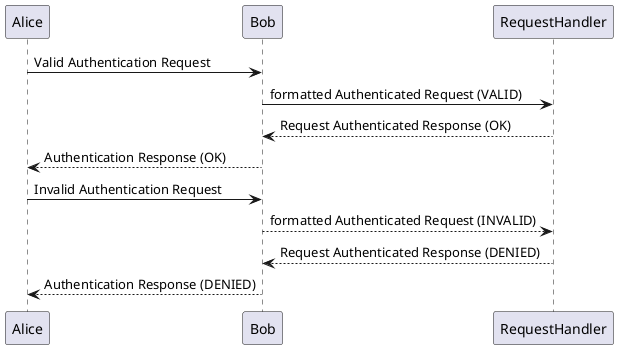 @startuml

Alice -> Bob: Valid Authentication Request
Bob -> RequestHandler: formatted Authenticated Request (VALID)
RequestHandler --> Bob: Request Authenticated Response (OK)
Bob --> Alice: Authentication Response (OK)

Alice -> Bob: Invalid Authentication Request
Bob --> RequestHandler: formatted Authenticated Request (INVALID)
RequestHandler --> Bob: Request Authenticated Response (DENIED)
Alice <-- Bob: Authentication Response (DENIED)

@enduml